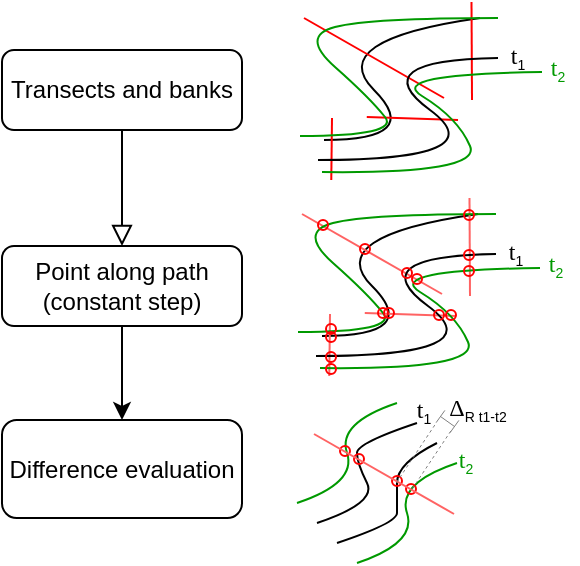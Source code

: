 <mxfile version="23.1.5" type="device">
  <diagram id="C5RBs43oDa-KdzZeNtuy" name="Page-1">
    <mxGraphModel dx="477" dy="337" grid="1" gridSize="10" guides="1" tooltips="1" connect="0" arrows="1" fold="1" page="1" pageScale="1" pageWidth="413" pageHeight="291" math="0" shadow="0">
      <root>
        <mxCell id="WIyWlLk6GJQsqaUBKTNV-0" />
        <mxCell id="WIyWlLk6GJQsqaUBKTNV-1" parent="WIyWlLk6GJQsqaUBKTNV-0" />
        <mxCell id="WIyWlLk6GJQsqaUBKTNV-2" value="" style="rounded=0;html=1;jettySize=auto;orthogonalLoop=1;fontSize=11;endArrow=block;endFill=0;endSize=8;strokeWidth=1;shadow=0;labelBackgroundColor=none;edgeStyle=orthogonalEdgeStyle;entryX=0.5;entryY=0;entryDx=0;entryDy=0;" parent="WIyWlLk6GJQsqaUBKTNV-1" source="WIyWlLk6GJQsqaUBKTNV-3" target="fCpWRSTJHVSK4sW-MZha-0" edge="1">
          <mxGeometry relative="1" as="geometry">
            <mxPoint x="142" y="116" as="targetPoint" />
          </mxGeometry>
        </mxCell>
        <mxCell id="WIyWlLk6GJQsqaUBKTNV-3" value="Transects and banks" style="rounded=1;whiteSpace=wrap;html=1;fontSize=12;glass=0;strokeWidth=1;shadow=0;" parent="WIyWlLk6GJQsqaUBKTNV-1" vertex="1">
          <mxGeometry x="82" y="26" width="120" height="40" as="geometry" />
        </mxCell>
        <mxCell id="fCpWRSTJHVSK4sW-MZha-2" value="" style="edgeStyle=orthogonalEdgeStyle;rounded=0;orthogonalLoop=1;jettySize=auto;html=1;" parent="WIyWlLk6GJQsqaUBKTNV-1" source="fCpWRSTJHVSK4sW-MZha-0" target="fCpWRSTJHVSK4sW-MZha-1" edge="1">
          <mxGeometry relative="1" as="geometry" />
        </mxCell>
        <mxCell id="fCpWRSTJHVSK4sW-MZha-0" value="Point along path&lt;br&gt;(constant step)" style="rounded=1;whiteSpace=wrap;html=1;fontSize=12;glass=0;strokeWidth=1;shadow=0;" parent="WIyWlLk6GJQsqaUBKTNV-1" vertex="1">
          <mxGeometry x="82" y="124" width="120" height="40" as="geometry" />
        </mxCell>
        <mxCell id="fCpWRSTJHVSK4sW-MZha-1" value="Difference evaluation" style="whiteSpace=wrap;html=1;rounded=1;glass=0;strokeWidth=1;shadow=0;" parent="WIyWlLk6GJQsqaUBKTNV-1" vertex="1">
          <mxGeometry x="82" y="211" width="120" height="49" as="geometry" />
        </mxCell>
        <mxCell id="HR6z3A-rT7DozFi2OHON-4" value="" style="group" parent="WIyWlLk6GJQsqaUBKTNV-1" vertex="1" connectable="0">
          <mxGeometry x="231" y="2" width="139" height="89" as="geometry" />
        </mxCell>
        <mxCell id="fCpWRSTJHVSK4sW-MZha-10" value="" style="curved=1;endArrow=none;html=1;rounded=0;endFill=0;" parent="HR6z3A-rT7DozFi2OHON-4" edge="1">
          <mxGeometry width="50" height="50" relative="1" as="geometry">
            <mxPoint x="12" y="69" as="sourcePoint" />
            <mxPoint x="90" y="8" as="targetPoint" />
            <Array as="points">
              <mxPoint x="62" y="69" />
              <mxPoint x="12" y="19" />
            </Array>
          </mxGeometry>
        </mxCell>
        <mxCell id="fCpWRSTJHVSK4sW-MZha-15" value="" style="endArrow=none;html=1;rounded=0;strokeColor=#FF0000;" parent="HR6z3A-rT7DozFi2OHON-4" edge="1">
          <mxGeometry width="50" height="50" relative="1" as="geometry">
            <mxPoint x="16" y="58" as="sourcePoint" />
            <mxPoint x="15.64" y="89" as="targetPoint" />
          </mxGeometry>
        </mxCell>
        <mxCell id="fCpWRSTJHVSK4sW-MZha-16" value="" style="endArrow=none;html=1;rounded=0;strokeColor=#FF0000;" parent="HR6z3A-rT7DozFi2OHON-4" edge="1">
          <mxGeometry width="50" height="50" relative="1" as="geometry">
            <mxPoint x="33.39" y="57.5" as="sourcePoint" />
            <mxPoint x="79" y="59" as="targetPoint" />
          </mxGeometry>
        </mxCell>
        <mxCell id="fCpWRSTJHVSK4sW-MZha-17" value="" style="endArrow=none;html=1;rounded=0;strokeColor=#FF0000;" parent="HR6z3A-rT7DozFi2OHON-4" edge="1">
          <mxGeometry width="50" height="50" relative="1" as="geometry">
            <mxPoint x="2" y="8" as="sourcePoint" />
            <mxPoint x="72" y="48" as="targetPoint" />
          </mxGeometry>
        </mxCell>
        <mxCell id="fCpWRSTJHVSK4sW-MZha-18" value="" style="endArrow=none;html=1;rounded=0;strokeColor=#FF0000;" parent="HR6z3A-rT7DozFi2OHON-4" edge="1">
          <mxGeometry width="50" height="50" relative="1" as="geometry">
            <mxPoint x="85.75" as="sourcePoint" />
            <mxPoint x="86" y="49" as="targetPoint" />
          </mxGeometry>
        </mxCell>
        <mxCell id="fCpWRSTJHVSK4sW-MZha-26" value="" style="curved=1;endArrow=none;html=1;rounded=0;endFill=0;" parent="HR6z3A-rT7DozFi2OHON-4" edge="1">
          <mxGeometry width="50" height="50" relative="1" as="geometry">
            <mxPoint x="9" y="79" as="sourcePoint" />
            <mxPoint x="99" y="28" as="targetPoint" />
            <Array as="points">
              <mxPoint x="99" y="79" />
              <mxPoint x="31" y="29" />
            </Array>
          </mxGeometry>
        </mxCell>
        <mxCell id="HR6z3A-rT7DozFi2OHON-0" value="" style="curved=1;endArrow=none;html=1;rounded=0;endFill=0;strokeColor=#009900;fontColor=#009900;" parent="HR6z3A-rT7DozFi2OHON-4" edge="1">
          <mxGeometry width="50" height="50" relative="1" as="geometry">
            <mxPoint y="67" as="sourcePoint" />
            <mxPoint x="99" y="8" as="targetPoint" />
            <Array as="points">
              <mxPoint x="50" y="67" />
              <mxPoint x="35" y="48" />
              <mxPoint y="17" />
              <mxPoint x="35" y="8" />
            </Array>
          </mxGeometry>
        </mxCell>
        <mxCell id="HR6z3A-rT7DozFi2OHON-1" value="" style="curved=1;endArrow=none;html=1;rounded=0;endFill=0;strokeColor=#009900;fontColor=#009900;" parent="HR6z3A-rT7DozFi2OHON-4" edge="1">
          <mxGeometry width="50" height="50" relative="1" as="geometry">
            <mxPoint x="11" y="85" as="sourcePoint" />
            <mxPoint x="121" y="35" as="targetPoint" />
            <Array as="points">
              <mxPoint x="91" y="86" />
              <mxPoint x="79" y="58" />
              <mxPoint x="43" y="36" />
            </Array>
          </mxGeometry>
        </mxCell>
        <mxCell id="HR6z3A-rT7DozFi2OHON-2" value="&lt;font face=&quot;Garamond&quot;&gt;t&lt;/font&gt;&lt;sub&gt;&lt;font style=&quot;font-size: 7px;&quot;&gt;1&lt;/font&gt;&lt;/sub&gt;" style="text;html=1;align=center;verticalAlign=middle;whiteSpace=wrap;rounded=0;" parent="HR6z3A-rT7DozFi2OHON-4" vertex="1">
          <mxGeometry x="99" y="18" width="20" height="19" as="geometry" />
        </mxCell>
        <mxCell id="HR6z3A-rT7DozFi2OHON-3" value="&lt;font face=&quot;Garamond&quot;&gt;t&lt;/font&gt;&lt;sub&gt;&lt;font style=&quot;font-size: 7px;&quot;&gt;2&lt;/font&gt;&lt;/sub&gt;" style="text;html=1;align=center;verticalAlign=middle;whiteSpace=wrap;rounded=0;fontColor=#009900;strokeColor=none;" parent="HR6z3A-rT7DozFi2OHON-4" vertex="1">
          <mxGeometry x="119" y="24" width="20" height="19" as="geometry" />
        </mxCell>
        <mxCell id="HR6z3A-rT7DozFi2OHON-33" value="" style="group" parent="WIyWlLk6GJQsqaUBKTNV-1" vertex="1" connectable="0">
          <mxGeometry x="230" y="100" width="139" height="89" as="geometry" />
        </mxCell>
        <mxCell id="HR6z3A-rT7DozFi2OHON-5" value="" style="group" parent="HR6z3A-rT7DozFi2OHON-33" vertex="1" connectable="0">
          <mxGeometry width="139" height="89" as="geometry" />
        </mxCell>
        <mxCell id="HR6z3A-rT7DozFi2OHON-6" value="" style="curved=1;endArrow=none;html=1;rounded=0;endFill=0;" parent="HR6z3A-rT7DozFi2OHON-5" edge="1">
          <mxGeometry width="50" height="50" relative="1" as="geometry">
            <mxPoint x="12" y="69" as="sourcePoint" />
            <mxPoint x="90" y="8" as="targetPoint" />
            <Array as="points">
              <mxPoint x="62" y="69" />
              <mxPoint x="12" y="19" />
            </Array>
          </mxGeometry>
        </mxCell>
        <mxCell id="HR6z3A-rT7DozFi2OHON-7" value="" style="endArrow=none;html=1;rounded=0;strokeColor=#FF6363;" parent="HR6z3A-rT7DozFi2OHON-5" edge="1">
          <mxGeometry width="50" height="50" relative="1" as="geometry">
            <mxPoint x="16" y="58" as="sourcePoint" />
            <mxPoint x="15.64" y="89" as="targetPoint" />
          </mxGeometry>
        </mxCell>
        <mxCell id="HR6z3A-rT7DozFi2OHON-8" value="" style="endArrow=none;html=1;rounded=0;strokeColor=#FF6363;" parent="HR6z3A-rT7DozFi2OHON-5" edge="1">
          <mxGeometry width="50" height="50" relative="1" as="geometry">
            <mxPoint x="33.39" y="57.5" as="sourcePoint" />
            <mxPoint x="79" y="59" as="targetPoint" />
          </mxGeometry>
        </mxCell>
        <mxCell id="HR6z3A-rT7DozFi2OHON-9" value="" style="endArrow=none;html=1;rounded=0;strokeColor=#FF6363;" parent="HR6z3A-rT7DozFi2OHON-5" edge="1">
          <mxGeometry width="50" height="50" relative="1" as="geometry">
            <mxPoint x="2" y="8" as="sourcePoint" />
            <mxPoint x="72" y="48" as="targetPoint" />
          </mxGeometry>
        </mxCell>
        <mxCell id="HR6z3A-rT7DozFi2OHON-10" value="" style="endArrow=none;html=1;rounded=0;strokeColor=#FF6363;" parent="HR6z3A-rT7DozFi2OHON-5" edge="1">
          <mxGeometry width="50" height="50" relative="1" as="geometry">
            <mxPoint x="85.75" as="sourcePoint" />
            <mxPoint x="86" y="49" as="targetPoint" />
          </mxGeometry>
        </mxCell>
        <mxCell id="HR6z3A-rT7DozFi2OHON-11" value="" style="curved=1;endArrow=none;html=1;rounded=0;endFill=0;" parent="HR6z3A-rT7DozFi2OHON-5" edge="1">
          <mxGeometry width="50" height="50" relative="1" as="geometry">
            <mxPoint x="9" y="79" as="sourcePoint" />
            <mxPoint x="99" y="28" as="targetPoint" />
            <Array as="points">
              <mxPoint x="99" y="79" />
              <mxPoint x="31" y="29" />
            </Array>
          </mxGeometry>
        </mxCell>
        <mxCell id="HR6z3A-rT7DozFi2OHON-12" value="" style="curved=1;endArrow=none;html=1;rounded=0;endFill=0;strokeColor=#009900;fontColor=#009900;" parent="HR6z3A-rT7DozFi2OHON-5" edge="1">
          <mxGeometry width="50" height="50" relative="1" as="geometry">
            <mxPoint y="67" as="sourcePoint" />
            <mxPoint x="99" y="8" as="targetPoint" />
            <Array as="points">
              <mxPoint x="50" y="67" />
              <mxPoint x="35" y="48" />
              <mxPoint y="17" />
              <mxPoint x="35" y="8" />
            </Array>
          </mxGeometry>
        </mxCell>
        <mxCell id="HR6z3A-rT7DozFi2OHON-13" value="" style="curved=1;endArrow=none;html=1;rounded=0;endFill=0;strokeColor=#009900;fontColor=#009900;" parent="HR6z3A-rT7DozFi2OHON-5" edge="1">
          <mxGeometry width="50" height="50" relative="1" as="geometry">
            <mxPoint x="11" y="85" as="sourcePoint" />
            <mxPoint x="121" y="35" as="targetPoint" />
            <Array as="points">
              <mxPoint x="91" y="86" />
              <mxPoint x="79" y="58" />
              <mxPoint x="43" y="36" />
            </Array>
          </mxGeometry>
        </mxCell>
        <mxCell id="HR6z3A-rT7DozFi2OHON-14" value="&lt;font face=&quot;Garamond&quot;&gt;t&lt;/font&gt;&lt;sub&gt;&lt;font style=&quot;font-size: 7px;&quot;&gt;1&lt;/font&gt;&lt;/sub&gt;" style="text;html=1;align=center;verticalAlign=middle;whiteSpace=wrap;rounded=0;" parent="HR6z3A-rT7DozFi2OHON-5" vertex="1">
          <mxGeometry x="99" y="18" width="20" height="19" as="geometry" />
        </mxCell>
        <mxCell id="HR6z3A-rT7DozFi2OHON-15" value="&lt;font face=&quot;Garamond&quot;&gt;t&lt;/font&gt;&lt;sub&gt;&lt;font style=&quot;font-size: 7px;&quot;&gt;2&lt;/font&gt;&lt;/sub&gt;" style="text;html=1;align=center;verticalAlign=middle;whiteSpace=wrap;rounded=0;fontColor=#009900;strokeColor=none;" parent="HR6z3A-rT7DozFi2OHON-5" vertex="1">
          <mxGeometry x="119" y="24" width="20" height="19" as="geometry" />
        </mxCell>
        <mxCell id="HR6z3A-rT7DozFi2OHON-16" value="" style="ellipse;whiteSpace=wrap;html=1;fillColor=none;fontColor=#ffffff;strokeColor=#ff0000;" parent="HR6z3A-rT7DozFi2OHON-33" vertex="1">
          <mxGeometry x="10" y="11" width="5" height="5" as="geometry" />
        </mxCell>
        <mxCell id="HR6z3A-rT7DozFi2OHON-19" value="" style="ellipse;whiteSpace=wrap;html=1;fillColor=none;fontColor=#ffffff;strokeColor=#ff0000;" parent="HR6z3A-rT7DozFi2OHON-33" vertex="1">
          <mxGeometry x="31" y="23" width="5" height="5" as="geometry" />
        </mxCell>
        <mxCell id="HR6z3A-rT7DozFi2OHON-20" value="" style="ellipse;whiteSpace=wrap;html=1;fillColor=none;fontColor=#ffffff;strokeColor=#ff0000;" parent="HR6z3A-rT7DozFi2OHON-33" vertex="1">
          <mxGeometry x="52" y="35" width="5" height="5" as="geometry" />
        </mxCell>
        <mxCell id="HR6z3A-rT7DozFi2OHON-21" value="" style="ellipse;whiteSpace=wrap;html=1;fillColor=none;fontColor=#ffffff;strokeColor=#ff0000;" parent="HR6z3A-rT7DozFi2OHON-33" vertex="1">
          <mxGeometry x="57" y="38" width="5" height="5" as="geometry" />
        </mxCell>
        <mxCell id="HR6z3A-rT7DozFi2OHON-22" value="" style="ellipse;whiteSpace=wrap;html=1;fillColor=none;fontColor=#ffffff;strokeColor=#ff0000;" parent="HR6z3A-rT7DozFi2OHON-33" vertex="1">
          <mxGeometry x="68" y="56" width="5" height="5" as="geometry" />
        </mxCell>
        <mxCell id="HR6z3A-rT7DozFi2OHON-23" value="" style="ellipse;whiteSpace=wrap;html=1;fillColor=none;fontColor=#ffffff;strokeColor=#ff0000;" parent="HR6z3A-rT7DozFi2OHON-33" vertex="1">
          <mxGeometry x="74" y="56" width="5" height="5" as="geometry" />
        </mxCell>
        <mxCell id="HR6z3A-rT7DozFi2OHON-24" value="" style="ellipse;whiteSpace=wrap;html=1;fillColor=none;fontColor=#ffffff;strokeColor=#ff0000;" parent="HR6z3A-rT7DozFi2OHON-33" vertex="1">
          <mxGeometry x="43" y="55" width="5" height="5" as="geometry" />
        </mxCell>
        <mxCell id="HR6z3A-rT7DozFi2OHON-25" value="" style="ellipse;whiteSpace=wrap;html=1;fillColor=none;fontColor=#ffffff;strokeColor=#ff0000;" parent="HR6z3A-rT7DozFi2OHON-33" vertex="1">
          <mxGeometry x="40" y="55" width="5" height="5" as="geometry" />
        </mxCell>
        <mxCell id="HR6z3A-rT7DozFi2OHON-26" value="" style="ellipse;whiteSpace=wrap;html=1;fillColor=none;fontColor=#ffffff;strokeColor=#ff0000;" parent="HR6z3A-rT7DozFi2OHON-33" vertex="1">
          <mxGeometry x="14" y="67" width="5" height="5" as="geometry" />
        </mxCell>
        <mxCell id="HR6z3A-rT7DozFi2OHON-27" value="" style="ellipse;whiteSpace=wrap;html=1;fillColor=none;fontColor=#ffffff;strokeColor=#ff0000;" parent="HR6z3A-rT7DozFi2OHON-33" vertex="1">
          <mxGeometry x="14" y="63" width="5" height="5" as="geometry" />
        </mxCell>
        <mxCell id="HR6z3A-rT7DozFi2OHON-28" value="" style="ellipse;whiteSpace=wrap;html=1;fillColor=none;fontColor=#ffffff;strokeColor=#ff0000;" parent="HR6z3A-rT7DozFi2OHON-33" vertex="1">
          <mxGeometry x="14" y="77" width="5" height="5" as="geometry" />
        </mxCell>
        <mxCell id="HR6z3A-rT7DozFi2OHON-29" value="" style="ellipse;whiteSpace=wrap;html=1;fillColor=none;fontColor=#ffffff;strokeColor=#ff0000;" parent="HR6z3A-rT7DozFi2OHON-33" vertex="1">
          <mxGeometry x="14" y="83" width="5" height="5" as="geometry" />
        </mxCell>
        <mxCell id="HR6z3A-rT7DozFi2OHON-30" value="" style="ellipse;whiteSpace=wrap;html=1;fillColor=none;fontColor=#ffffff;strokeColor=#ff0000;" parent="HR6z3A-rT7DozFi2OHON-33" vertex="1">
          <mxGeometry x="83" y="6" width="5" height="5" as="geometry" />
        </mxCell>
        <mxCell id="HR6z3A-rT7DozFi2OHON-31" value="" style="ellipse;whiteSpace=wrap;html=1;fillColor=none;fontColor=#ffffff;strokeColor=#ff0000;" parent="HR6z3A-rT7DozFi2OHON-33" vertex="1">
          <mxGeometry x="83" y="26" width="5" height="5" as="geometry" />
        </mxCell>
        <mxCell id="HR6z3A-rT7DozFi2OHON-32" value="" style="ellipse;whiteSpace=wrap;html=1;fillColor=none;fontColor=#ffffff;strokeColor=#ff0000;" parent="HR6z3A-rT7DozFi2OHON-33" vertex="1">
          <mxGeometry x="83" y="34" width="5" height="5" as="geometry" />
        </mxCell>
        <mxCell id="HR6z3A-rT7DozFi2OHON-66" value="" style="group" parent="WIyWlLk6GJQsqaUBKTNV-1" vertex="1" connectable="0">
          <mxGeometry x="238" y="205" width="86" height="67.5" as="geometry" />
        </mxCell>
        <mxCell id="HR6z3A-rT7DozFi2OHON-61" value="" style="curved=1;endArrow=none;html=1;rounded=0;endFill=0;strokeColor=#009900;fontColor=#009900;" parent="HR6z3A-rT7DozFi2OHON-66" edge="1">
          <mxGeometry width="50" height="50" relative="1" as="geometry">
            <mxPoint x="-8.5" y="47.5" as="sourcePoint" />
            <mxPoint x="41.5" y="-2.5" as="targetPoint" />
            <Array as="points">
              <mxPoint x="21.5" y="37.5" />
              <mxPoint x="11.5" y="7.5" />
            </Array>
          </mxGeometry>
        </mxCell>
        <mxCell id="HR6z3A-rT7DozFi2OHON-62" value="" style="curved=1;endArrow=none;html=1;rounded=0;endFill=0;" parent="HR6z3A-rT7DozFi2OHON-66" edge="1">
          <mxGeometry width="50" height="50" relative="1" as="geometry">
            <mxPoint x="1.5" y="57.5" as="sourcePoint" />
            <mxPoint x="51.5" y="7.5" as="targetPoint" />
            <Array as="points">
              <mxPoint x="31.5" y="47.5" />
              <mxPoint x="21.5" y="27.5" />
              <mxPoint x="21.5" y="17.5" />
            </Array>
          </mxGeometry>
        </mxCell>
        <mxCell id="HR6z3A-rT7DozFi2OHON-63" value="" style="curved=1;endArrow=none;html=1;rounded=0;endFill=0;" parent="HR6z3A-rT7DozFi2OHON-66" edge="1">
          <mxGeometry width="50" height="50" relative="1" as="geometry">
            <mxPoint x="11.5" y="67.5" as="sourcePoint" />
            <mxPoint x="61.5" y="17.5" as="targetPoint" />
            <Array as="points">
              <mxPoint x="41.5" y="57.5" />
              <mxPoint x="41.5" y="47.5" />
              <mxPoint x="41.5" y="27.5" />
            </Array>
          </mxGeometry>
        </mxCell>
        <mxCell id="HR6z3A-rT7DozFi2OHON-64" value="" style="curved=1;endArrow=none;html=1;rounded=0;endFill=0;strokeColor=#009900;fontColor=#009900;" parent="HR6z3A-rT7DozFi2OHON-66" edge="1">
          <mxGeometry width="50" height="50" relative="1" as="geometry">
            <mxPoint x="21.5" y="77.5" as="sourcePoint" />
            <mxPoint x="71.5" y="27.5" as="targetPoint" />
            <Array as="points">
              <mxPoint x="51.5" y="67.5" />
              <mxPoint x="41.5" y="37.5" />
            </Array>
          </mxGeometry>
        </mxCell>
        <mxCell id="HR6z3A-rT7DozFi2OHON-46" value="" style="ellipse;whiteSpace=wrap;html=1;fillColor=none;fontColor=#ffffff;strokeColor=#ff0000;" parent="HR6z3A-rT7DozFi2OHON-66" vertex="1">
          <mxGeometry x="13" y="19" width="5" height="5" as="geometry" />
        </mxCell>
        <mxCell id="HR6z3A-rT7DozFi2OHON-47" value="" style="ellipse;whiteSpace=wrap;html=1;fillColor=none;fontColor=#ffffff;strokeColor=#ff0000;" parent="HR6z3A-rT7DozFi2OHON-66" vertex="1">
          <mxGeometry x="20" y="23" width="5" height="5" as="geometry" />
        </mxCell>
        <mxCell id="HR6z3A-rT7DozFi2OHON-48" value="" style="ellipse;whiteSpace=wrap;html=1;fillColor=none;fontColor=#ffffff;strokeColor=#ff0000;" parent="HR6z3A-rT7DozFi2OHON-66" vertex="1">
          <mxGeometry x="39" y="34" width="5" height="5" as="geometry" />
        </mxCell>
        <mxCell id="HR6z3A-rT7DozFi2OHON-49" value="" style="ellipse;whiteSpace=wrap;html=1;fillColor=none;fontColor=#ffffff;strokeColor=#ff0000;" parent="HR6z3A-rT7DozFi2OHON-66" vertex="1">
          <mxGeometry x="46" y="38" width="5" height="5" as="geometry" />
        </mxCell>
        <mxCell id="HR6z3A-rT7DozFi2OHON-39" value="" style="endArrow=none;html=1;rounded=0;strokeColor=#FF6363;" parent="HR6z3A-rT7DozFi2OHON-66" edge="1">
          <mxGeometry width="50" height="50" relative="1" as="geometry">
            <mxPoint y="13" as="sourcePoint" />
            <mxPoint x="70" y="53" as="targetPoint" />
          </mxGeometry>
        </mxCell>
        <mxCell id="HR6z3A-rT7DozFi2OHON-44" value="&lt;font face=&quot;Garamond&quot;&gt;t&lt;/font&gt;&lt;sub&gt;&lt;font style=&quot;font-size: 7px;&quot;&gt;1&lt;/font&gt;&lt;/sub&gt;" style="text;html=1;align=center;verticalAlign=middle;whiteSpace=wrap;rounded=0;" parent="HR6z3A-rT7DozFi2OHON-66" vertex="1">
          <mxGeometry x="45" y="-8" width="20" height="19" as="geometry" />
        </mxCell>
        <mxCell id="HR6z3A-rT7DozFi2OHON-45" value="&lt;font face=&quot;Garamond&quot;&gt;t&lt;/font&gt;&lt;sub&gt;&lt;font style=&quot;font-size: 7px;&quot;&gt;2&lt;/font&gt;&lt;/sub&gt;" style="text;html=1;align=center;verticalAlign=middle;whiteSpace=wrap;rounded=0;fontColor=#009900;strokeColor=none;" parent="HR6z3A-rT7DozFi2OHON-66" vertex="1">
          <mxGeometry x="66" y="17" width="20" height="19" as="geometry" />
        </mxCell>
        <mxCell id="HR6z3A-rT7DozFi2OHON-70" value="" style="group" parent="HR6z3A-rT7DozFi2OHON-66" vertex="1" connectable="0">
          <mxGeometry x="41" y="4" width="29" height="36" as="geometry" />
        </mxCell>
        <mxCell id="HR6z3A-rT7DozFi2OHON-67" value="" style="endArrow=baseDash;html=1;rounded=0;startArrow=baseDash;startFill=0;endFill=0;strokeWidth=0.5;strokeColor=#808080;bendable=0;noJump=1;orthogonal=0;" parent="HR6z3A-rT7DozFi2OHON-70" edge="1">
          <mxGeometry width="50" height="50" relative="1" as="geometry">
            <mxPoint x="22" as="sourcePoint" />
            <mxPoint x="29" y="5" as="targetPoint" />
          </mxGeometry>
        </mxCell>
        <mxCell id="HR6z3A-rT7DozFi2OHON-68" value="" style="endArrow=none;dashed=1;html=1;rounded=0;strokeWidth=0.5;strokeColor=#808080;" parent="HR6z3A-rT7DozFi2OHON-70" edge="1">
          <mxGeometry width="50" height="50" relative="1" as="geometry">
            <mxPoint y="33" as="sourcePoint" />
            <mxPoint x="20" y="3" as="targetPoint" />
          </mxGeometry>
        </mxCell>
        <mxCell id="HR6z3A-rT7DozFi2OHON-69" value="" style="endArrow=none;dashed=1;html=1;rounded=0;strokeWidth=0.5;strokeColor=#808080;" parent="HR6z3A-rT7DozFi2OHON-70" edge="1">
          <mxGeometry width="50" height="50" relative="1" as="geometry">
            <mxPoint x="8" y="36" as="sourcePoint" />
            <mxPoint x="28" y="6" as="targetPoint" />
          </mxGeometry>
        </mxCell>
        <mxCell id="HR6z3A-rT7DozFi2OHON-71" value="&lt;font face=&quot;Garamond&quot;&gt;Δ&lt;/font&gt;&lt;sub&gt;&lt;font style=&quot;font-size: 7px;&quot;&gt;R t1-t2&lt;/font&gt;&lt;/sub&gt;" style="text;html=1;align=center;verticalAlign=middle;whiteSpace=wrap;rounded=0;" parent="WIyWlLk6GJQsqaUBKTNV-1" vertex="1">
          <mxGeometry x="301" y="196" width="38" height="19" as="geometry" />
        </mxCell>
      </root>
    </mxGraphModel>
  </diagram>
</mxfile>
